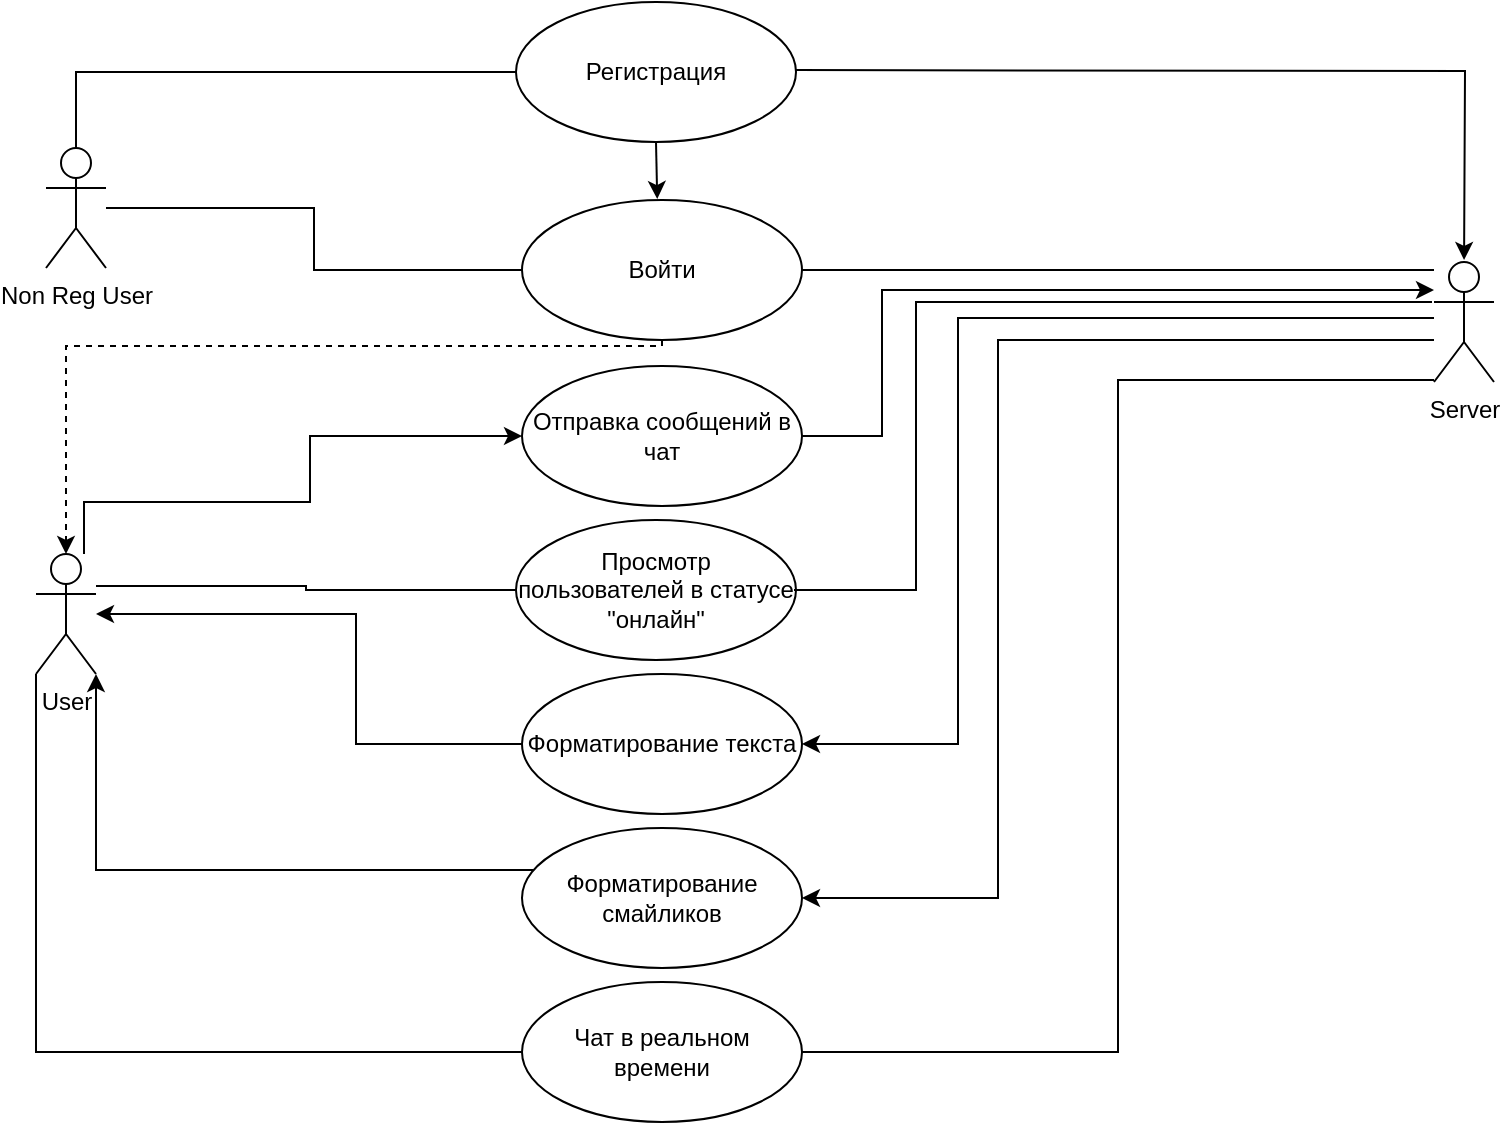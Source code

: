 <mxfile version="26.0.16">
  <diagram name="Страница — 1" id="2usP4syp8UvrXBP4re1a">
    <mxGraphModel grid="0" page="0" gridSize="10" guides="1" tooltips="1" connect="1" arrows="1" fold="1" pageScale="1" pageWidth="827" pageHeight="1169" math="0" shadow="0">
      <root>
        <mxCell id="0" />
        <mxCell id="1" parent="0" />
        <mxCell id="lczGnOsCeKaaDTbEXppR-1" value="Non Reg User" style="shape=umlActor;verticalLabelPosition=bottom;verticalAlign=top;html=1;" vertex="1" parent="1">
          <mxGeometry x="4" y="197" width="30" height="60" as="geometry" />
        </mxCell>
        <mxCell id="9jH7Y1cVrpuNBp0HjyJq-3" style="edgeStyle=orthogonalEdgeStyle;rounded=0;orthogonalLoop=1;jettySize=auto;html=1;exitX=0;exitY=0.5;exitDx=0;exitDy=0;endArrow=none;startFill=0;" edge="1" parent="1" source="lczGnOsCeKaaDTbEXppR-2" target="lczGnOsCeKaaDTbEXppR-1">
          <mxGeometry relative="1" as="geometry" />
        </mxCell>
        <mxCell id="9jH7Y1cVrpuNBp0HjyJq-5" style="edgeStyle=orthogonalEdgeStyle;rounded=0;orthogonalLoop=1;jettySize=auto;html=1;" edge="1" parent="1">
          <mxGeometry relative="1" as="geometry">
            <mxPoint x="379.0" y="158.034" as="sourcePoint" />
            <mxPoint x="713.034" y="253" as="targetPoint" />
          </mxGeometry>
        </mxCell>
        <mxCell id="lczGnOsCeKaaDTbEXppR-2" value="Регистрация" style="ellipse;whiteSpace=wrap;html=1;" vertex="1" parent="1">
          <mxGeometry x="239" y="124" width="140" height="70" as="geometry" />
        </mxCell>
        <mxCell id="9jH7Y1cVrpuNBp0HjyJq-14" style="edgeStyle=orthogonalEdgeStyle;rounded=0;orthogonalLoop=1;jettySize=auto;html=1;entryX=1;entryY=0.5;entryDx=0;entryDy=0;" edge="1" parent="1" source="lczGnOsCeKaaDTbEXppR-3" target="lczGnOsCeKaaDTbEXppR-12">
          <mxGeometry relative="1" as="geometry">
            <Array as="points">
              <mxPoint x="460" y="282" />
              <mxPoint x="460" y="495" />
            </Array>
          </mxGeometry>
        </mxCell>
        <mxCell id="9jH7Y1cVrpuNBp0HjyJq-18" style="edgeStyle=orthogonalEdgeStyle;rounded=0;orthogonalLoop=1;jettySize=auto;html=1;entryX=1;entryY=0.5;entryDx=0;entryDy=0;" edge="1" parent="1" source="lczGnOsCeKaaDTbEXppR-3" target="lczGnOsCeKaaDTbEXppR-15">
          <mxGeometry relative="1" as="geometry">
            <Array as="points">
              <mxPoint x="480" y="293" />
              <mxPoint x="480" y="572" />
            </Array>
          </mxGeometry>
        </mxCell>
        <mxCell id="9jH7Y1cVrpuNBp0HjyJq-19" style="edgeStyle=orthogonalEdgeStyle;rounded=0;orthogonalLoop=1;jettySize=auto;html=1;entryX=1;entryY=0.5;entryDx=0;entryDy=0;endArrow=none;startFill=0;" edge="1" parent="1" source="lczGnOsCeKaaDTbEXppR-3" target="lczGnOsCeKaaDTbEXppR-16">
          <mxGeometry relative="1" as="geometry">
            <Array as="points">
              <mxPoint x="540" y="313" />
              <mxPoint x="540" y="649" />
            </Array>
          </mxGeometry>
        </mxCell>
        <mxCell id="lczGnOsCeKaaDTbEXppR-3" value="Server" style="shape=umlActor;verticalLabelPosition=bottom;verticalAlign=top;html=1;" vertex="1" parent="1">
          <mxGeometry x="698" y="254" width="30" height="60" as="geometry" />
        </mxCell>
        <mxCell id="9jH7Y1cVrpuNBp0HjyJq-4" style="edgeStyle=orthogonalEdgeStyle;rounded=0;orthogonalLoop=1;jettySize=auto;html=1;endArrow=none;startFill=0;" edge="1" parent="1" source="lczGnOsCeKaaDTbEXppR-6" target="lczGnOsCeKaaDTbEXppR-1">
          <mxGeometry relative="1" as="geometry" />
        </mxCell>
        <mxCell id="9jH7Y1cVrpuNBp0HjyJq-6" style="edgeStyle=orthogonalEdgeStyle;rounded=0;orthogonalLoop=1;jettySize=auto;html=1;endArrow=none;startFill=0;" edge="1" parent="1" source="lczGnOsCeKaaDTbEXppR-6" target="lczGnOsCeKaaDTbEXppR-3">
          <mxGeometry relative="1" as="geometry">
            <Array as="points">
              <mxPoint x="621" y="258" />
              <mxPoint x="621" y="258" />
            </Array>
          </mxGeometry>
        </mxCell>
        <mxCell id="9jH7Y1cVrpuNBp0HjyJq-8" style="edgeStyle=orthogonalEdgeStyle;rounded=0;orthogonalLoop=1;jettySize=auto;html=1;dashed=1;" edge="1" parent="1" source="lczGnOsCeKaaDTbEXppR-6" target="lczGnOsCeKaaDTbEXppR-8">
          <mxGeometry relative="1" as="geometry">
            <Array as="points">
              <mxPoint x="312" y="296" />
              <mxPoint x="14" y="296" />
            </Array>
          </mxGeometry>
        </mxCell>
        <mxCell id="lczGnOsCeKaaDTbEXppR-6" value="Войти" style="ellipse;whiteSpace=wrap;html=1;" vertex="1" parent="1">
          <mxGeometry x="242" y="223" width="140" height="70" as="geometry" />
        </mxCell>
        <mxCell id="9jH7Y1cVrpuNBp0HjyJq-9" style="edgeStyle=orthogonalEdgeStyle;rounded=0;orthogonalLoop=1;jettySize=auto;html=1;entryX=0;entryY=0.5;entryDx=0;entryDy=0;" edge="1" parent="1" source="lczGnOsCeKaaDTbEXppR-8" target="lczGnOsCeKaaDTbEXppR-10">
          <mxGeometry relative="1" as="geometry">
            <Array as="points">
              <mxPoint x="23" y="374" />
              <mxPoint x="136" y="374" />
              <mxPoint x="136" y="341" />
            </Array>
          </mxGeometry>
        </mxCell>
        <mxCell id="9jH7Y1cVrpuNBp0HjyJq-11" style="edgeStyle=orthogonalEdgeStyle;rounded=0;orthogonalLoop=1;jettySize=auto;html=1;entryX=0;entryY=0.5;entryDx=0;entryDy=0;endArrow=none;startFill=0;" edge="1" parent="1" source="lczGnOsCeKaaDTbEXppR-8" target="lczGnOsCeKaaDTbEXppR-11">
          <mxGeometry relative="1" as="geometry">
            <Array as="points">
              <mxPoint x="134" y="416" />
              <mxPoint x="134" y="418" />
            </Array>
          </mxGeometry>
        </mxCell>
        <mxCell id="lczGnOsCeKaaDTbEXppR-8" value="User" style="shape=umlActor;verticalLabelPosition=bottom;verticalAlign=top;html=1;" vertex="1" parent="1">
          <mxGeometry x="-1" y="400" width="30" height="60" as="geometry" />
        </mxCell>
        <mxCell id="9jH7Y1cVrpuNBp0HjyJq-10" style="edgeStyle=orthogonalEdgeStyle;rounded=0;orthogonalLoop=1;jettySize=auto;html=1;" edge="1" parent="1" source="lczGnOsCeKaaDTbEXppR-10" target="lczGnOsCeKaaDTbEXppR-3">
          <mxGeometry relative="1" as="geometry">
            <Array as="points">
              <mxPoint x="422" y="341" />
              <mxPoint x="422" y="268" />
            </Array>
          </mxGeometry>
        </mxCell>
        <mxCell id="lczGnOsCeKaaDTbEXppR-10" value="Отправка сообщений в чат" style="ellipse;whiteSpace=wrap;html=1;" vertex="1" parent="1">
          <mxGeometry x="242" y="306" width="140" height="70" as="geometry" />
        </mxCell>
        <mxCell id="lczGnOsCeKaaDTbEXppR-11" value="Просмотр пользователей в статусе &quot;онлайн&quot;" style="ellipse;whiteSpace=wrap;html=1;" vertex="1" parent="1">
          <mxGeometry x="239" y="383" width="140" height="70" as="geometry" />
        </mxCell>
        <mxCell id="9jH7Y1cVrpuNBp0HjyJq-15" style="edgeStyle=orthogonalEdgeStyle;rounded=0;orthogonalLoop=1;jettySize=auto;html=1;" edge="1" parent="1" source="lczGnOsCeKaaDTbEXppR-12" target="lczGnOsCeKaaDTbEXppR-8">
          <mxGeometry relative="1" as="geometry">
            <Array as="points">
              <mxPoint x="159" y="495" />
              <mxPoint x="159" y="430" />
            </Array>
          </mxGeometry>
        </mxCell>
        <mxCell id="lczGnOsCeKaaDTbEXppR-12" value="Форматирование текста" style="ellipse;whiteSpace=wrap;html=1;" vertex="1" parent="1">
          <mxGeometry x="242" y="460" width="140" height="70" as="geometry" />
        </mxCell>
        <mxCell id="lczGnOsCeKaaDTbEXppR-15" value="Форматирование смайликов" style="ellipse;whiteSpace=wrap;html=1;" vertex="1" parent="1">
          <mxGeometry x="242" y="537" width="140" height="70" as="geometry" />
        </mxCell>
        <mxCell id="lczGnOsCeKaaDTbEXppR-16" value="Чат в реальном времени" style="ellipse;whiteSpace=wrap;html=1;" vertex="1" parent="1">
          <mxGeometry x="242" y="614" width="140" height="70" as="geometry" />
        </mxCell>
        <mxCell id="lczGnOsCeKaaDTbEXppR-19" value="" style="endArrow=classic;html=1;rounded=0;exitX=0.5;exitY=1;exitDx=0;exitDy=0;entryX=0.483;entryY=-0.007;entryDx=0;entryDy=0;entryPerimeter=0;" edge="1" parent="1" source="lczGnOsCeKaaDTbEXppR-2" target="lczGnOsCeKaaDTbEXppR-6">
          <mxGeometry width="50" height="50" relative="1" as="geometry">
            <mxPoint x="356" y="310" as="sourcePoint" />
            <mxPoint x="406" y="260" as="targetPoint" />
          </mxGeometry>
        </mxCell>
        <mxCell id="9jH7Y1cVrpuNBp0HjyJq-13" style="edgeStyle=orthogonalEdgeStyle;rounded=0;orthogonalLoop=1;jettySize=auto;html=1;entryX=0;entryY=0.333;entryDx=0;entryDy=0;entryPerimeter=0;endArrow=none;startFill=0;" edge="1" parent="1">
          <mxGeometry relative="1" as="geometry">
            <mxPoint x="378" y="418" as="sourcePoint" />
            <mxPoint x="697.0" y="274" as="targetPoint" />
            <Array as="points">
              <mxPoint x="439" y="418" />
              <mxPoint x="439" y="274" />
            </Array>
          </mxGeometry>
        </mxCell>
        <mxCell id="9jH7Y1cVrpuNBp0HjyJq-17" style="edgeStyle=orthogonalEdgeStyle;rounded=0;orthogonalLoop=1;jettySize=auto;html=1;entryX=1;entryY=1;entryDx=0;entryDy=0;entryPerimeter=0;" edge="1" parent="1" source="lczGnOsCeKaaDTbEXppR-15" target="lczGnOsCeKaaDTbEXppR-8">
          <mxGeometry relative="1" as="geometry">
            <Array as="points">
              <mxPoint x="29" y="558" />
            </Array>
          </mxGeometry>
        </mxCell>
        <mxCell id="9jH7Y1cVrpuNBp0HjyJq-21" style="edgeStyle=orthogonalEdgeStyle;rounded=0;orthogonalLoop=1;jettySize=auto;html=1;entryX=0;entryY=1;entryDx=0;entryDy=0;entryPerimeter=0;endArrow=none;startFill=0;" edge="1" parent="1" source="lczGnOsCeKaaDTbEXppR-16" target="lczGnOsCeKaaDTbEXppR-8">
          <mxGeometry relative="1" as="geometry" />
        </mxCell>
      </root>
    </mxGraphModel>
  </diagram>
</mxfile>
